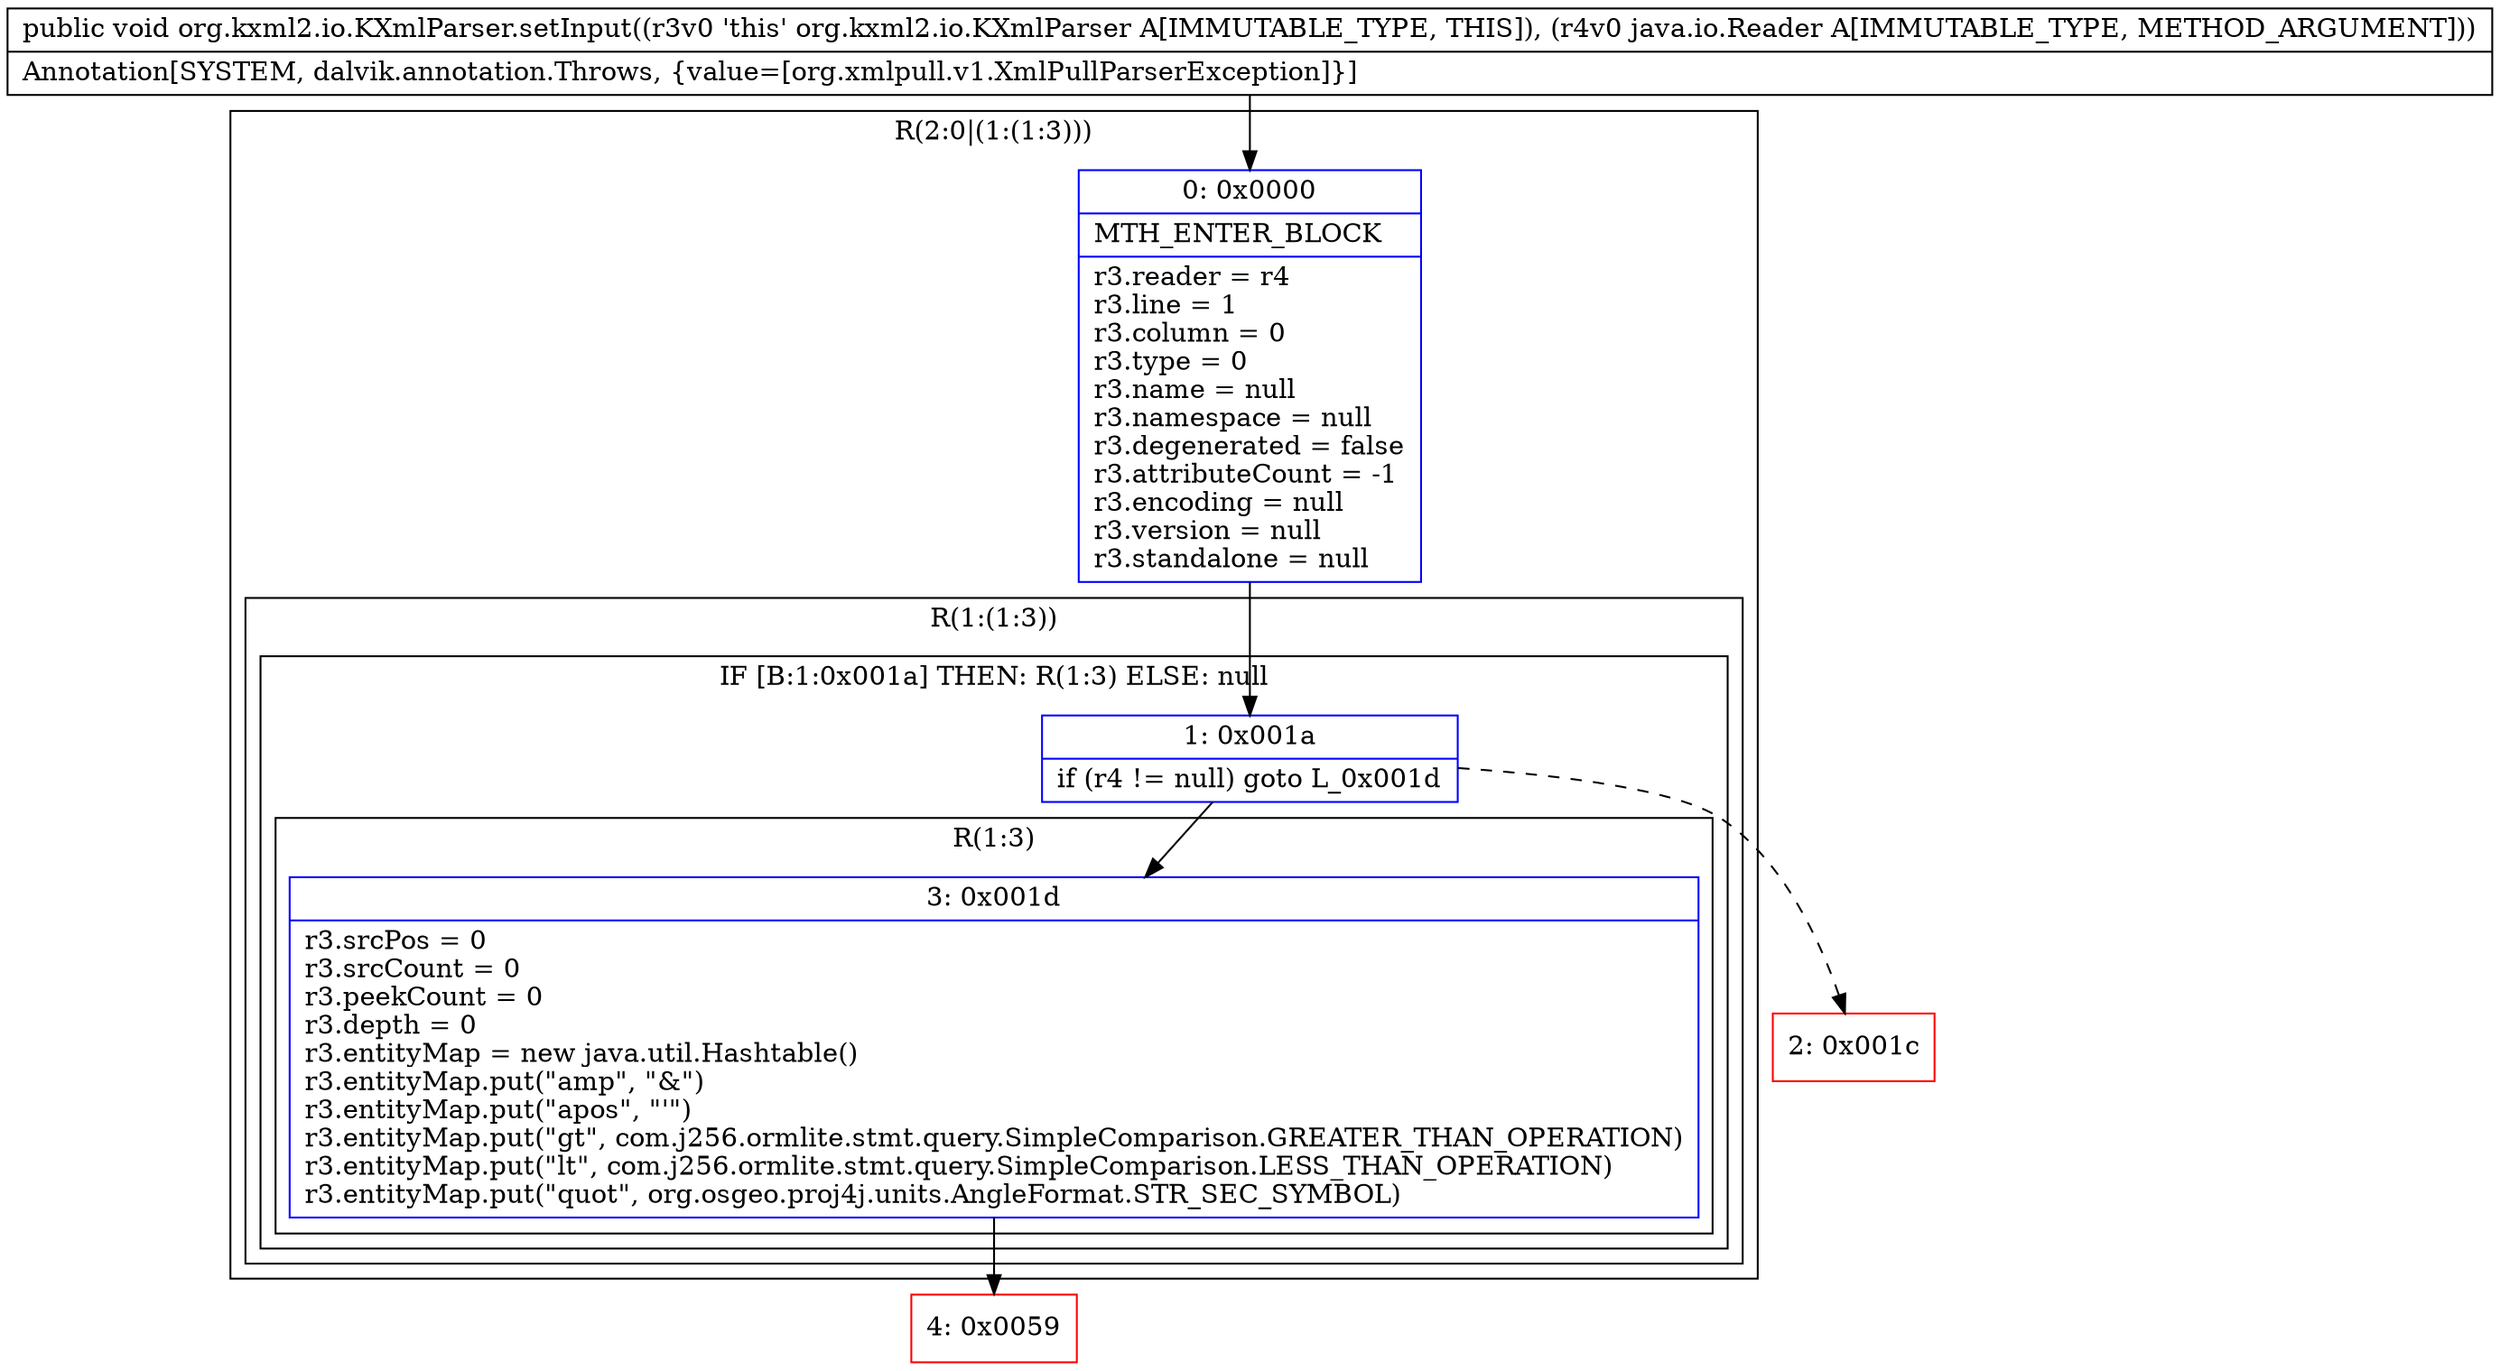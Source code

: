 digraph "CFG fororg.kxml2.io.KXmlParser.setInput(Ljava\/io\/Reader;)V" {
subgraph cluster_Region_115863277 {
label = "R(2:0|(1:(1:3)))";
node [shape=record,color=blue];
Node_0 [shape=record,label="{0\:\ 0x0000|MTH_ENTER_BLOCK\l|r3.reader = r4\lr3.line = 1\lr3.column = 0\lr3.type = 0\lr3.name = null\lr3.namespace = null\lr3.degenerated = false\lr3.attributeCount = \-1\lr3.encoding = null\lr3.version = null\lr3.standalone = null\l}"];
subgraph cluster_Region_2072333649 {
label = "R(1:(1:3))";
node [shape=record,color=blue];
subgraph cluster_IfRegion_1548843773 {
label = "IF [B:1:0x001a] THEN: R(1:3) ELSE: null";
node [shape=record,color=blue];
Node_1 [shape=record,label="{1\:\ 0x001a|if (r4 != null) goto L_0x001d\l}"];
subgraph cluster_Region_1315343196 {
label = "R(1:3)";
node [shape=record,color=blue];
Node_3 [shape=record,label="{3\:\ 0x001d|r3.srcPos = 0\lr3.srcCount = 0\lr3.peekCount = 0\lr3.depth = 0\lr3.entityMap = new java.util.Hashtable()\lr3.entityMap.put(\"amp\", \"&\")\lr3.entityMap.put(\"apos\", \"'\")\lr3.entityMap.put(\"gt\", com.j256.ormlite.stmt.query.SimpleComparison.GREATER_THAN_OPERATION)\lr3.entityMap.put(\"lt\", com.j256.ormlite.stmt.query.SimpleComparison.LESS_THAN_OPERATION)\lr3.entityMap.put(\"quot\", org.osgeo.proj4j.units.AngleFormat.STR_SEC_SYMBOL)\l}"];
}
}
}
}
Node_2 [shape=record,color=red,label="{2\:\ 0x001c}"];
Node_4 [shape=record,color=red,label="{4\:\ 0x0059}"];
MethodNode[shape=record,label="{public void org.kxml2.io.KXmlParser.setInput((r3v0 'this' org.kxml2.io.KXmlParser A[IMMUTABLE_TYPE, THIS]), (r4v0 java.io.Reader A[IMMUTABLE_TYPE, METHOD_ARGUMENT]))  | Annotation[SYSTEM, dalvik.annotation.Throws, \{value=[org.xmlpull.v1.XmlPullParserException]\}]\l}"];
MethodNode -> Node_0;
Node_0 -> Node_1;
Node_1 -> Node_2[style=dashed];
Node_1 -> Node_3;
Node_3 -> Node_4;
}

